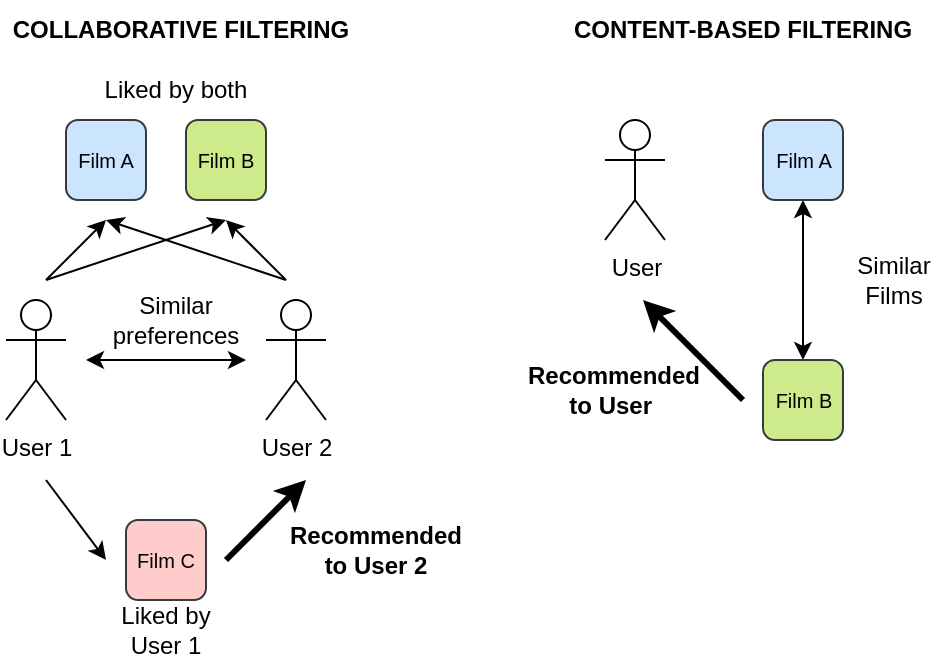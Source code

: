 <mxfile version="24.8.6">
  <diagram name="Página-1" id="wPoTjop9F4gzZ_P1RDRB">
    <mxGraphModel dx="1393" dy="801" grid="1" gridSize="10" guides="1" tooltips="1" connect="1" arrows="1" fold="1" page="1" pageScale="1" pageWidth="827" pageHeight="1169" math="0" shadow="0">
      <root>
        <mxCell id="0" />
        <mxCell id="1" parent="0" />
        <mxCell id="Kg3V1V4wY09qNhEiFwgA-78" value="User 1" style="shape=umlActor;verticalLabelPosition=bottom;verticalAlign=top;html=1;outlineConnect=0;" parent="1" vertex="1">
          <mxGeometry x="120" y="250" width="30" height="60" as="geometry" />
        </mxCell>
        <mxCell id="Kg3V1V4wY09qNhEiFwgA-79" value="User 2" style="shape=umlActor;verticalLabelPosition=bottom;verticalAlign=top;html=1;outlineConnect=0;shadow=0;strokeColor=default;" parent="1" vertex="1">
          <mxGeometry x="250" y="250" width="30" height="60" as="geometry" />
        </mxCell>
        <mxCell id="Kg3V1V4wY09qNhEiFwgA-87" value="" style="endArrow=classic;startArrow=classic;html=1;rounded=0;" parent="1" edge="1">
          <mxGeometry width="50" height="50" relative="1" as="geometry">
            <mxPoint x="160" y="280" as="sourcePoint" />
            <mxPoint x="240" y="280" as="targetPoint" />
          </mxGeometry>
        </mxCell>
        <mxCell id="Kg3V1V4wY09qNhEiFwgA-89" value="Similar preferences" style="text;html=1;align=center;verticalAlign=middle;whiteSpace=wrap;rounded=0;" parent="1" vertex="1">
          <mxGeometry x="180" y="250" width="50" height="20" as="geometry" />
        </mxCell>
        <mxCell id="Kg3V1V4wY09qNhEiFwgA-91" value="&lt;font style=&quot;font-size: 10px;&quot;&gt;Film A&lt;/font&gt;" style="rounded=1;whiteSpace=wrap;html=1;fillColor=#cce5ff;strokeColor=#36393d;" parent="1" vertex="1">
          <mxGeometry x="150" y="160" width="40" height="40" as="geometry" />
        </mxCell>
        <mxCell id="Kg3V1V4wY09qNhEiFwgA-95" value="&lt;font style=&quot;font-size: 10px;&quot;&gt;Film B&lt;/font&gt;" style="rounded=1;whiteSpace=wrap;html=1;fillColor=#cdeb8b;strokeColor=#36393d;" parent="1" vertex="1">
          <mxGeometry x="210" y="160" width="40" height="40" as="geometry" />
        </mxCell>
        <mxCell id="Kg3V1V4wY09qNhEiFwgA-96" value="Liked by both" style="text;html=1;align=center;verticalAlign=middle;whiteSpace=wrap;rounded=0;" parent="1" vertex="1">
          <mxGeometry x="155" y="130" width="100" height="30" as="geometry" />
        </mxCell>
        <mxCell id="Kg3V1V4wY09qNhEiFwgA-98" value="" style="endArrow=classic;html=1;rounded=0;" parent="1" edge="1">
          <mxGeometry width="50" height="50" relative="1" as="geometry">
            <mxPoint x="140" y="240" as="sourcePoint" />
            <mxPoint x="170" y="210" as="targetPoint" />
          </mxGeometry>
        </mxCell>
        <mxCell id="Kg3V1V4wY09qNhEiFwgA-99" value="" style="endArrow=classic;html=1;rounded=0;" parent="1" edge="1">
          <mxGeometry width="50" height="50" relative="1" as="geometry">
            <mxPoint x="140" y="240" as="sourcePoint" />
            <mxPoint x="230" y="210" as="targetPoint" />
          </mxGeometry>
        </mxCell>
        <mxCell id="Kg3V1V4wY09qNhEiFwgA-102" value="" style="endArrow=classic;html=1;rounded=0;" parent="1" edge="1">
          <mxGeometry width="50" height="50" relative="1" as="geometry">
            <mxPoint x="260" y="240" as="sourcePoint" />
            <mxPoint x="170" y="210" as="targetPoint" />
          </mxGeometry>
        </mxCell>
        <mxCell id="Kg3V1V4wY09qNhEiFwgA-103" value="" style="endArrow=classic;html=1;rounded=0;" parent="1" edge="1">
          <mxGeometry width="50" height="50" relative="1" as="geometry">
            <mxPoint x="260" y="240" as="sourcePoint" />
            <mxPoint x="230" y="210" as="targetPoint" />
          </mxGeometry>
        </mxCell>
        <mxCell id="Kg3V1V4wY09qNhEiFwgA-104" value="&lt;font style=&quot;font-size: 10px;&quot;&gt;Film C&lt;/font&gt;" style="rounded=1;whiteSpace=wrap;html=1;fillColor=#ffcccc;strokeColor=#36393d;" parent="1" vertex="1">
          <mxGeometry x="180" y="360" width="40" height="40" as="geometry" />
        </mxCell>
        <mxCell id="Kg3V1V4wY09qNhEiFwgA-105" value="" style="endArrow=classic;html=1;rounded=0;" parent="1" edge="1">
          <mxGeometry width="50" height="50" relative="1" as="geometry">
            <mxPoint x="140" y="340" as="sourcePoint" />
            <mxPoint x="170" y="380" as="targetPoint" />
          </mxGeometry>
        </mxCell>
        <mxCell id="Kg3V1V4wY09qNhEiFwgA-107" value="Liked by User 1" style="text;html=1;align=center;verticalAlign=middle;whiteSpace=wrap;rounded=0;" parent="1" vertex="1">
          <mxGeometry x="165" y="400" width="70" height="30" as="geometry" />
        </mxCell>
        <mxCell id="Kg3V1V4wY09qNhEiFwgA-108" value="" style="endArrow=classic;html=1;rounded=0;strokeWidth=3;" parent="1" edge="1">
          <mxGeometry width="50" height="50" relative="1" as="geometry">
            <mxPoint x="230" y="380" as="sourcePoint" />
            <mxPoint x="270" y="340" as="targetPoint" />
          </mxGeometry>
        </mxCell>
        <mxCell id="Kg3V1V4wY09qNhEiFwgA-109" value="&lt;b&gt;Recommended to User 2&lt;/b&gt;" style="text;html=1;align=center;verticalAlign=middle;whiteSpace=wrap;rounded=0;" parent="1" vertex="1">
          <mxGeometry x="270" y="360" width="70" height="30" as="geometry" />
        </mxCell>
        <mxCell id="Kg3V1V4wY09qNhEiFwgA-110" value="User&lt;div&gt;&lt;br&gt;&lt;/div&gt;" style="shape=umlActor;verticalLabelPosition=bottom;verticalAlign=top;html=1;outlineConnect=0;" parent="1" vertex="1">
          <mxGeometry x="419.5" y="160" width="30" height="60" as="geometry" />
        </mxCell>
        <mxCell id="Kg3V1V4wY09qNhEiFwgA-112" value="" style="endArrow=classic;startArrow=classic;html=1;rounded=0;entryX=0.5;entryY=0;entryDx=0;entryDy=0;exitX=0.5;exitY=1;exitDx=0;exitDy=0;" parent="1" source="Kg3V1V4wY09qNhEiFwgA-114" target="Kg3V1V4wY09qNhEiFwgA-115" edge="1">
          <mxGeometry width="50" height="50" relative="1" as="geometry">
            <mxPoint x="514.5" y="200" as="sourcePoint" />
            <mxPoint x="594.5" y="200" as="targetPoint" />
          </mxGeometry>
        </mxCell>
        <mxCell id="Kg3V1V4wY09qNhEiFwgA-113" value="Similar Films" style="text;html=1;align=center;verticalAlign=middle;whiteSpace=wrap;rounded=0;" parent="1" vertex="1">
          <mxGeometry x="538.5" y="230" width="50" height="20" as="geometry" />
        </mxCell>
        <mxCell id="Kg3V1V4wY09qNhEiFwgA-114" value="&lt;font style=&quot;font-size: 10px;&quot;&gt;Film A&lt;/font&gt;" style="rounded=1;whiteSpace=wrap;html=1;fillColor=#cce5ff;strokeColor=#36393d;" parent="1" vertex="1">
          <mxGeometry x="498.5" y="160" width="40" height="40" as="geometry" />
        </mxCell>
        <mxCell id="Kg3V1V4wY09qNhEiFwgA-115" value="&lt;font style=&quot;font-size: 10px;&quot;&gt;Film B&lt;/font&gt;" style="rounded=1;whiteSpace=wrap;html=1;fillColor=#cdeb8b;strokeColor=#36393d;" parent="1" vertex="1">
          <mxGeometry x="498.5" y="280" width="40" height="40" as="geometry" />
        </mxCell>
        <mxCell id="Kg3V1V4wY09qNhEiFwgA-124" value="" style="endArrow=classic;html=1;rounded=0;strokeWidth=3;" parent="1" edge="1">
          <mxGeometry width="50" height="50" relative="1" as="geometry">
            <mxPoint x="488.5" y="300" as="sourcePoint" />
            <mxPoint x="438.5" y="250" as="targetPoint" />
          </mxGeometry>
        </mxCell>
        <mxCell id="Kg3V1V4wY09qNhEiFwgA-125" value="&lt;b&gt;Recommended to User&amp;nbsp;&lt;/b&gt;" style="text;html=1;align=center;verticalAlign=middle;whiteSpace=wrap;rounded=0;" parent="1" vertex="1">
          <mxGeometry x="388.5" y="280" width="70" height="30" as="geometry" />
        </mxCell>
        <mxCell id="Kg3V1V4wY09qNhEiFwgA-126" value="COLLABORATIVE FILTERING" style="text;html=1;align=center;verticalAlign=middle;whiteSpace=wrap;rounded=0;fontStyle=1" parent="1" vertex="1">
          <mxGeometry x="120" y="100" width="175" height="30" as="geometry" />
        </mxCell>
        <mxCell id="Kg3V1V4wY09qNhEiFwgA-127" value="CONTENT-BASED FILTERING" style="text;html=1;align=center;verticalAlign=middle;whiteSpace=wrap;rounded=0;fontStyle=1" parent="1" vertex="1">
          <mxGeometry x="401" y="100" width="175" height="30" as="geometry" />
        </mxCell>
      </root>
    </mxGraphModel>
  </diagram>
</mxfile>
